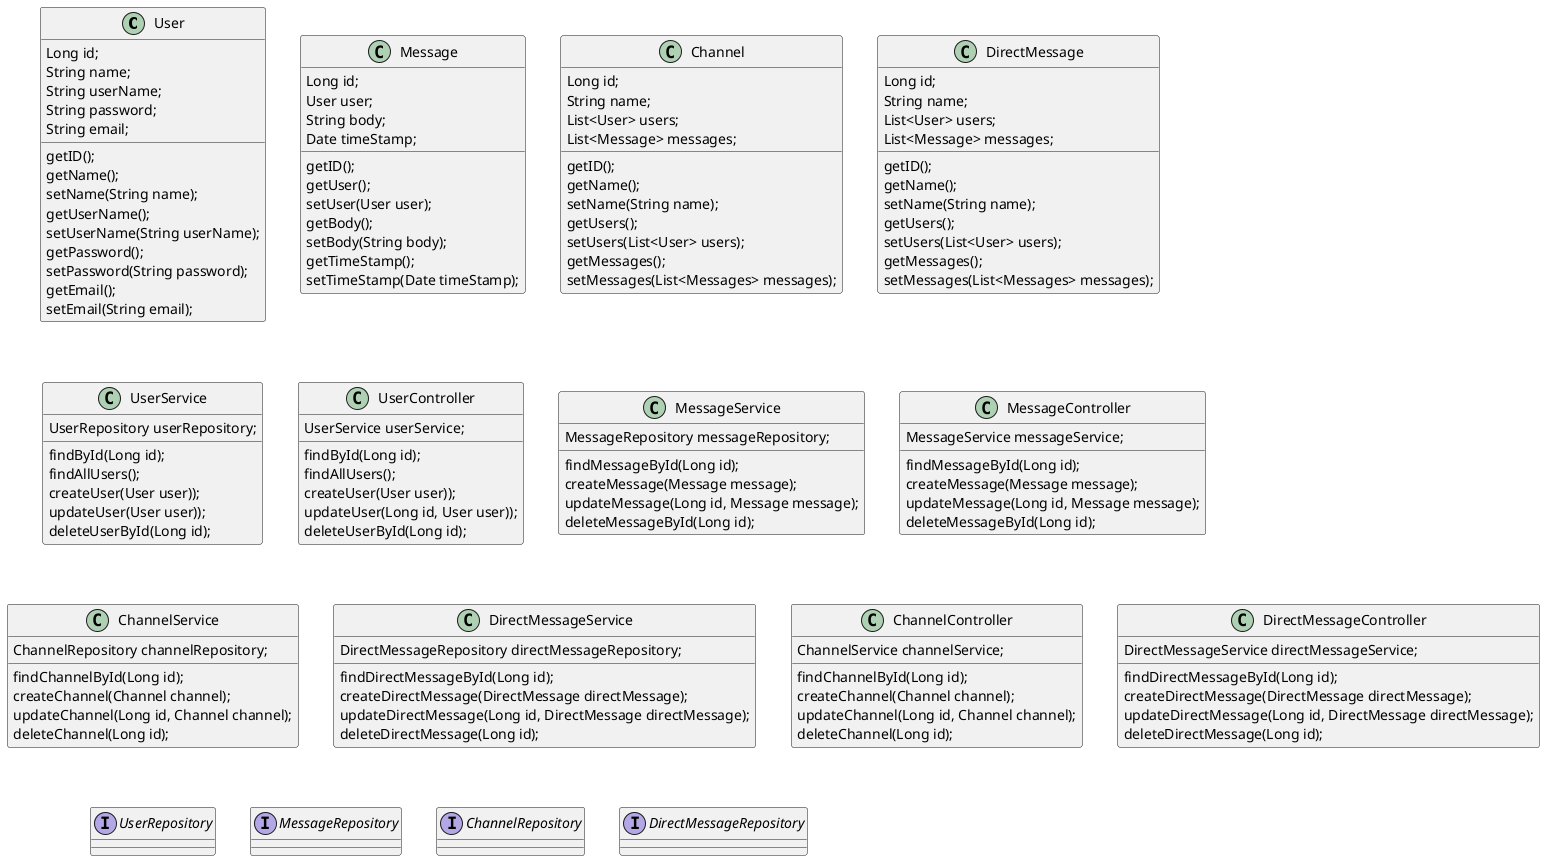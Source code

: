 @startuml
class User {
Long id;
String name;
String userName;
String password;
String email;

getID();
getName();
setName(String name);
getUserName();
setUserName(String userName);
getPassword();
setPassword(String password);
getEmail();
setEmail(String email);
}

class Message {
Long id;
User user;
String body;
Date timeStamp;

getID();
getUser();
setUser(User user);
getBody();
setBody(String body);
getTimeStamp();
setTimeStamp(Date timeStamp);
}

class Channel {
Long id;
String name;
List<User> users;
List<Message> messages;

getID();
getName();
setName(String name);
getUsers();
setUsers(List<User> users);
getMessages();
setMessages(List<Messages> messages);
}

class DirectMessage {
Long id;
String name;
List<User> users;
List<Message> messages;

getID();
getName();
setName(String name);
getUsers();
setUsers(List<User> users);
getMessages();
setMessages(List<Messages> messages);
}

class UserService {
UserRepository userRepository;

findById(Long id);
findAllUsers();
createUser(User user));
updateUser(User user));
deleteUserById(Long id);
}

class UserController {
UserService userService;

findById(Long id);
findAllUsers();
createUser(User user));
updateUser(Long id, User user));
deleteUserById(Long id);
}

class MessageService {
MessageRepository messageRepository;

findMessageById(Long id);
createMessage(Message message);
updateMessage(Long id, Message message);
deleteMessageById(Long id);
}

class MessageController {
MessageService messageService;

findMessageById(Long id);
createMessage(Message message);
updateMessage(Long id, Message message);
deleteMessageById(Long id);
}

class ChannelService {
ChannelRepository channelRepository;

findChannelById(Long id);
createChannel(Channel channel);
updateChannel(Long id, Channel channel);
deleteChannel(Long id);
}

class DirectMessageService {
DirectMessageRepository directMessageRepository;

findDirectMessageById(Long id);
createDirectMessage(DirectMessage directMessage);
updateDirectMessage(Long id, DirectMessage directMessage);
deleteDirectMessage(Long id);
}

class ChannelController {
ChannelService channelService;

findChannelById(Long id);
createChannel(Channel channel);
updateChannel(Long id, Channel channel);
deleteChannel(Long id);
}

class DirectMessageController {
DirectMessageService directMessageService;

findDirectMessageById(Long id);
createDirectMessage(DirectMessage directMessage);
updateDirectMessage(Long id, DirectMessage directMessage);
deleteDirectMessage(Long id);
}

interface UserRepository {}
interface MessageRepository {}
interface ChannelRepository {}
interface DirectMessageRepository {}
@enduml
